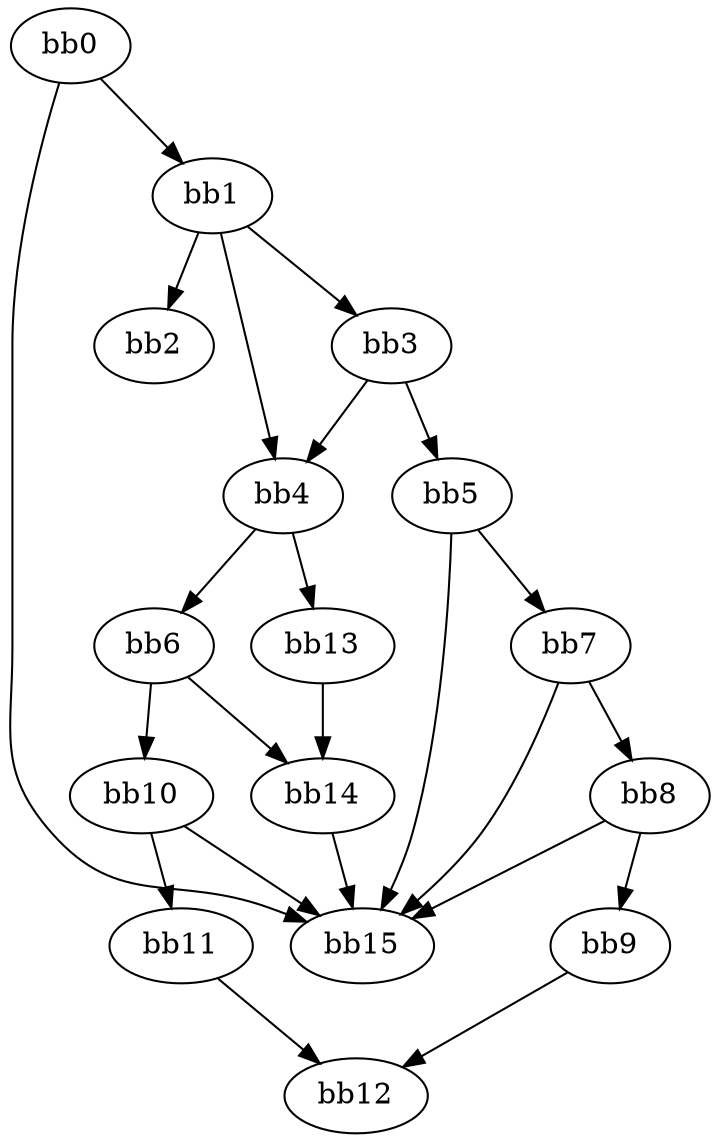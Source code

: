 digraph {
    0 [ label = "bb0\l" ]
    1 [ label = "bb1\l" ]
    2 [ label = "bb2\l" ]
    3 [ label = "bb3\l" ]
    4 [ label = "bb4\l" ]
    5 [ label = "bb5\l" ]
    6 [ label = "bb6\l" ]
    7 [ label = "bb7\l" ]
    8 [ label = "bb8\l" ]
    9 [ label = "bb9\l" ]
    10 [ label = "bb10\l" ]
    11 [ label = "bb11\l" ]
    12 [ label = "bb12\l" ]
    13 [ label = "bb13\l" ]
    14 [ label = "bb14\l" ]
    15 [ label = "bb15\l" ]
    0 -> 1 [ ]
    0 -> 15 [ ]
    1 -> 2 [ ]
    1 -> 3 [ ]
    1 -> 4 [ ]
    3 -> 4 [ ]
    3 -> 5 [ ]
    4 -> 6 [ ]
    4 -> 13 [ ]
    5 -> 7 [ ]
    5 -> 15 [ ]
    6 -> 10 [ ]
    6 -> 14 [ ]
    7 -> 8 [ ]
    7 -> 15 [ ]
    8 -> 9 [ ]
    8 -> 15 [ ]
    9 -> 12 [ ]
    10 -> 11 [ ]
    10 -> 15 [ ]
    11 -> 12 [ ]
    13 -> 14 [ ]
    14 -> 15 [ ]
}

